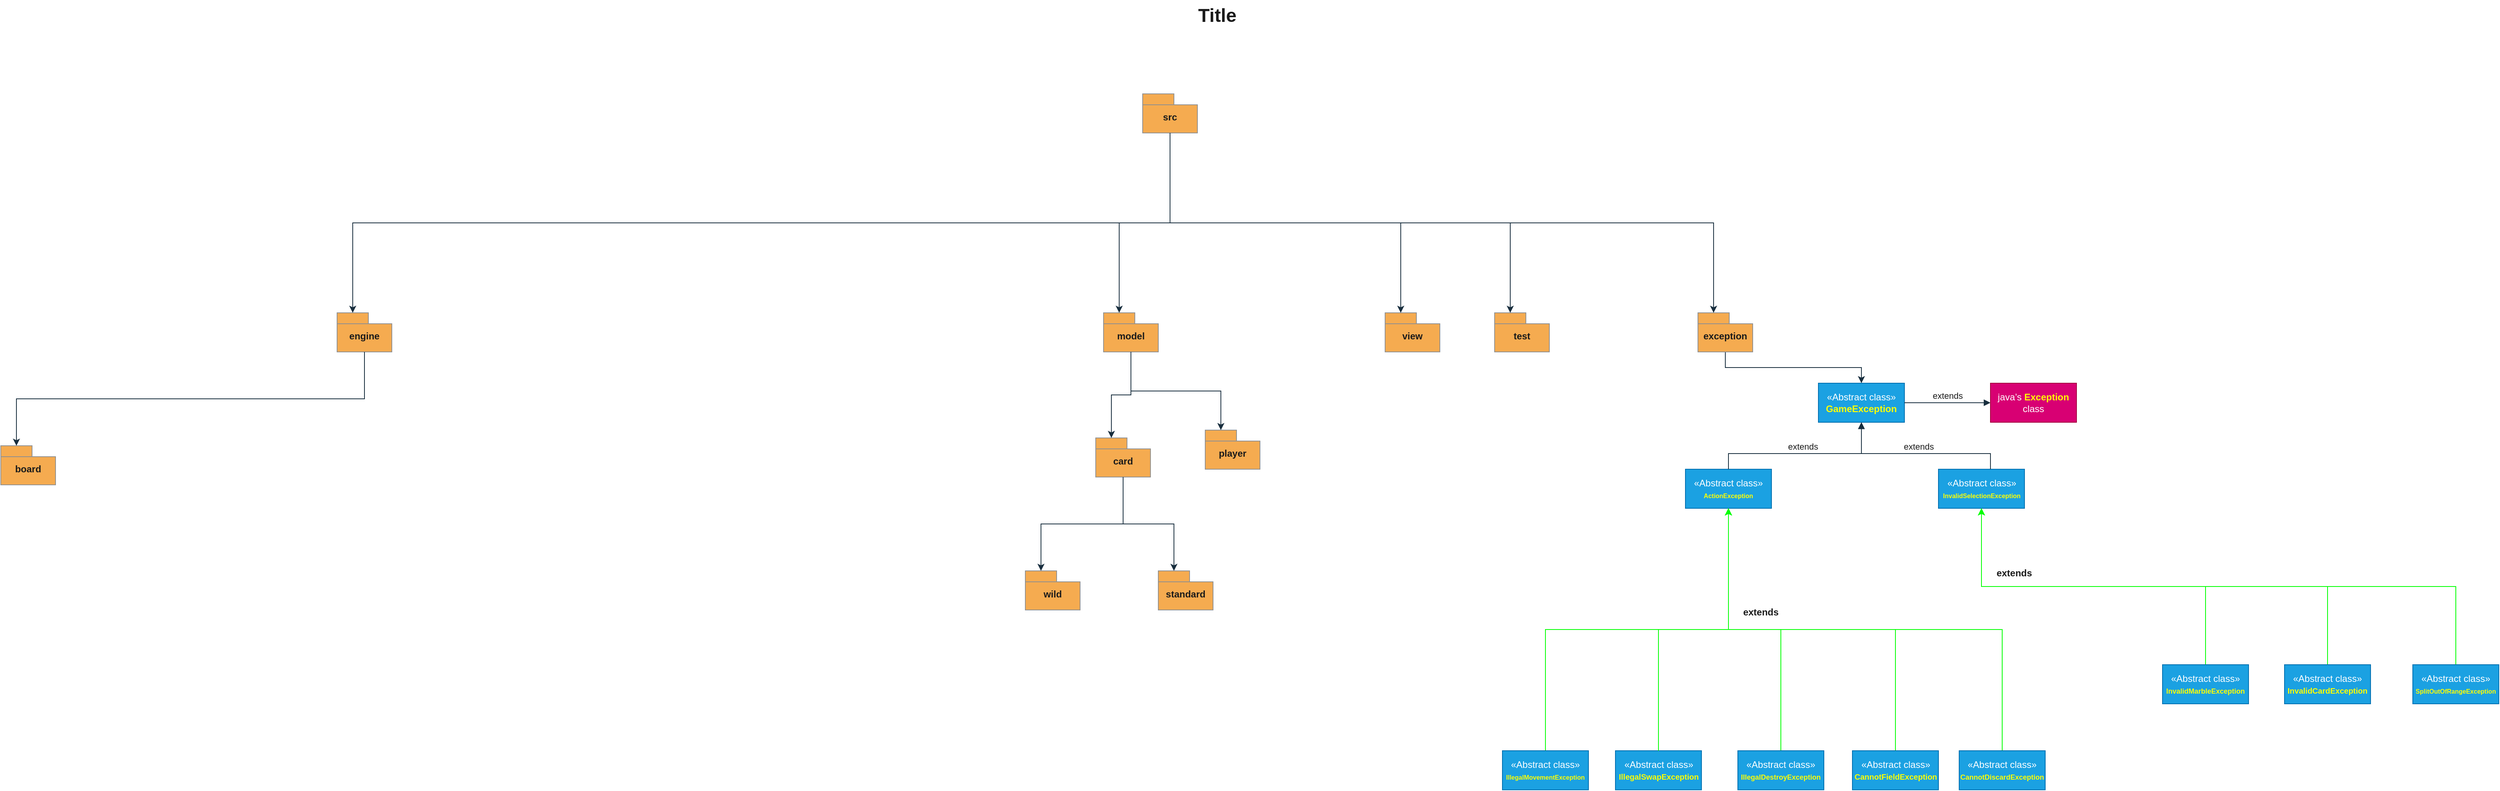 <mxfile version="26.0.16">
  <diagram name="Page-1" id="929967ad-93f9-6ef4-fab6-5d389245f69c">
    <mxGraphModel dx="2025.5" dy="1340" grid="1" gridSize="10" guides="1" tooltips="1" connect="1" arrows="1" fold="1" page="1" pageScale="1.5" pageWidth="583" pageHeight="413" background="none" math="0" shadow="0">
      <root>
        <mxCell id="0" style=";html=1;" />
        <mxCell id="1" style=";html=1;" parent="0" />
        <mxCell id="1672d66443f91eb5-23" value="Title" style="text;strokeColor=none;fillColor=none;html=1;fontSize=24;fontStyle=1;verticalAlign=middle;align=center;labelBackgroundColor=none;fontColor=#1A1A1A;" parent="1" vertex="1">
          <mxGeometry x="120" y="40" width="1510" height="40" as="geometry" />
        </mxCell>
        <mxCell id="GJyTLZVwP8Eoq9_gAep5-1" value="engine" style="shape=folder;fontStyle=1;spacingTop=10;tabWidth=40;tabHeight=14;tabPosition=left;html=1;whiteSpace=wrap;labelBackgroundColor=none;fillColor=#F5AB50;strokeColor=#909090;fontColor=#1A1A1A;" vertex="1" parent="1">
          <mxGeometry x="-250" y="440" width="70" height="50" as="geometry" />
        </mxCell>
        <mxCell id="GJyTLZVwP8Eoq9_gAep5-2" value="model" style="shape=folder;fontStyle=1;spacingTop=10;tabWidth=40;tabHeight=14;tabPosition=left;html=1;whiteSpace=wrap;labelBackgroundColor=none;fillColor=#F5AB50;strokeColor=#909090;fontColor=#1A1A1A;" vertex="1" parent="1">
          <mxGeometry x="730" y="440" width="70" height="50" as="geometry" />
        </mxCell>
        <mxCell id="GJyTLZVwP8Eoq9_gAep5-30" style="edgeStyle=orthogonalEdgeStyle;rounded=0;orthogonalLoop=1;jettySize=auto;html=1;exitX=0.5;exitY=1;exitDx=0;exitDy=0;exitPerimeter=0;entryX=0.5;entryY=0;entryDx=0;entryDy=0;strokeColor=#182E3E;fontColor=#1A1A1A;" edge="1" parent="1" source="GJyTLZVwP8Eoq9_gAep5-3" target="GJyTLZVwP8Eoq9_gAep5-29">
          <mxGeometry relative="1" as="geometry" />
        </mxCell>
        <mxCell id="GJyTLZVwP8Eoq9_gAep5-3" value="exception" style="shape=folder;fontStyle=1;spacingTop=10;tabWidth=40;tabHeight=14;tabPosition=left;html=1;whiteSpace=wrap;labelBackgroundColor=none;fillColor=#F5AB50;strokeColor=#909090;fontColor=#1A1A1A;" vertex="1" parent="1">
          <mxGeometry x="1490" y="440" width="70" height="50" as="geometry" />
        </mxCell>
        <mxCell id="GJyTLZVwP8Eoq9_gAep5-4" value="view" style="shape=folder;fontStyle=1;spacingTop=10;tabWidth=40;tabHeight=14;tabPosition=left;html=1;whiteSpace=wrap;labelBackgroundColor=none;fillColor=#F5AB50;strokeColor=#909090;fontColor=#1A1A1A;" vertex="1" parent="1">
          <mxGeometry x="1090" y="440" width="70" height="50" as="geometry" />
        </mxCell>
        <mxCell id="GJyTLZVwP8Eoq9_gAep5-5" value="board" style="shape=folder;fontStyle=1;spacingTop=10;tabWidth=40;tabHeight=14;tabPosition=left;html=1;whiteSpace=wrap;labelBackgroundColor=none;fillColor=#F5AB50;strokeColor=#909090;fontColor=#1A1A1A;" vertex="1" parent="1">
          <mxGeometry x="-680" y="610" width="70" height="50" as="geometry" />
        </mxCell>
        <mxCell id="GJyTLZVwP8Eoq9_gAep5-8" value="card" style="shape=folder;fontStyle=1;spacingTop=10;tabWidth=40;tabHeight=14;tabPosition=left;html=1;whiteSpace=wrap;labelBackgroundColor=none;fillColor=#F5AB50;strokeColor=#909090;fontColor=#1A1A1A;" vertex="1" parent="1">
          <mxGeometry x="720" y="600" width="70" height="50" as="geometry" />
        </mxCell>
        <mxCell id="GJyTLZVwP8Eoq9_gAep5-9" value="player" style="shape=folder;fontStyle=1;spacingTop=10;tabWidth=40;tabHeight=14;tabPosition=left;html=1;whiteSpace=wrap;labelBackgroundColor=none;fillColor=#F5AB50;strokeColor=#909090;fontColor=#1A1A1A;" vertex="1" parent="1">
          <mxGeometry x="860" y="590" width="70" height="50" as="geometry" />
        </mxCell>
        <mxCell id="GJyTLZVwP8Eoq9_gAep5-11" value="standard" style="shape=folder;fontStyle=1;spacingTop=10;tabWidth=40;tabHeight=14;tabPosition=left;html=1;whiteSpace=wrap;labelBackgroundColor=none;fillColor=#F5AB50;strokeColor=#909090;fontColor=#1A1A1A;" vertex="1" parent="1">
          <mxGeometry x="800" y="770" width="70" height="50" as="geometry" />
        </mxCell>
        <mxCell id="GJyTLZVwP8Eoq9_gAep5-13" value="wild" style="shape=folder;fontStyle=1;spacingTop=10;tabWidth=40;tabHeight=14;tabPosition=left;html=1;whiteSpace=wrap;labelBackgroundColor=none;fillColor=#F5AB50;strokeColor=#909090;fontColor=#1A1A1A;" vertex="1" parent="1">
          <mxGeometry x="630" y="770" width="70" height="50" as="geometry" />
        </mxCell>
        <mxCell id="GJyTLZVwP8Eoq9_gAep5-14" value="test" style="shape=folder;fontStyle=1;spacingTop=10;tabWidth=40;tabHeight=14;tabPosition=left;html=1;whiteSpace=wrap;labelBackgroundColor=none;fillColor=#F5AB50;strokeColor=#909090;fontColor=#1A1A1A;" vertex="1" parent="1">
          <mxGeometry x="1230" y="440" width="70" height="50" as="geometry" />
        </mxCell>
        <mxCell id="GJyTLZVwP8Eoq9_gAep5-18" style="edgeStyle=orthogonalEdgeStyle;rounded=0;orthogonalLoop=1;jettySize=auto;html=1;exitX=0.5;exitY=1;exitDx=0;exitDy=0;exitPerimeter=0;entryX=0;entryY=0;entryDx=20;entryDy=0;entryPerimeter=0;labelBackgroundColor=none;strokeColor=#182E3E;fontColor=default;" edge="1" parent="1" source="GJyTLZVwP8Eoq9_gAep5-16" target="GJyTLZVwP8Eoq9_gAep5-1">
          <mxGeometry relative="1" as="geometry">
            <mxPoint x="560" y="440" as="targetPoint" />
          </mxGeometry>
        </mxCell>
        <mxCell id="GJyTLZVwP8Eoq9_gAep5-16" value="src" style="shape=folder;fontStyle=1;spacingTop=10;tabWidth=40;tabHeight=14;tabPosition=left;html=1;whiteSpace=wrap;labelBackgroundColor=none;fillColor=#F5AB50;strokeColor=#909090;fontColor=#1A1A1A;" vertex="1" parent="1">
          <mxGeometry x="780" y="160" width="70" height="50" as="geometry" />
        </mxCell>
        <mxCell id="GJyTLZVwP8Eoq9_gAep5-19" style="edgeStyle=orthogonalEdgeStyle;rounded=0;orthogonalLoop=1;jettySize=auto;html=1;exitX=0.5;exitY=1;exitDx=0;exitDy=0;exitPerimeter=0;entryX=0;entryY=0;entryDx=20;entryDy=0;entryPerimeter=0;labelBackgroundColor=none;strokeColor=#182E3E;fontColor=default;" edge="1" parent="1" source="GJyTLZVwP8Eoq9_gAep5-16" target="GJyTLZVwP8Eoq9_gAep5-2">
          <mxGeometry relative="1" as="geometry" />
        </mxCell>
        <mxCell id="GJyTLZVwP8Eoq9_gAep5-20" style="edgeStyle=orthogonalEdgeStyle;rounded=0;orthogonalLoop=1;jettySize=auto;html=1;exitX=0.5;exitY=1;exitDx=0;exitDy=0;exitPerimeter=0;labelBackgroundColor=none;strokeColor=#182E3E;fontColor=default;entryX=0;entryY=0;entryDx=20;entryDy=0;entryPerimeter=0;" edge="1" parent="1" source="GJyTLZVwP8Eoq9_gAep5-16" target="GJyTLZVwP8Eoq9_gAep5-3">
          <mxGeometry relative="1" as="geometry">
            <mxPoint x="950" y="440" as="targetPoint" />
          </mxGeometry>
        </mxCell>
        <mxCell id="GJyTLZVwP8Eoq9_gAep5-21" style="edgeStyle=orthogonalEdgeStyle;rounded=0;orthogonalLoop=1;jettySize=auto;html=1;exitX=0.5;exitY=1;exitDx=0;exitDy=0;exitPerimeter=0;entryX=0;entryY=0;entryDx=20;entryDy=0;entryPerimeter=0;labelBackgroundColor=none;strokeColor=#182E3E;fontColor=default;" edge="1" parent="1" source="GJyTLZVwP8Eoq9_gAep5-16" target="GJyTLZVwP8Eoq9_gAep5-4">
          <mxGeometry relative="1" as="geometry" />
        </mxCell>
        <mxCell id="GJyTLZVwP8Eoq9_gAep5-22" style="edgeStyle=orthogonalEdgeStyle;rounded=0;orthogonalLoop=1;jettySize=auto;html=1;exitX=0.5;exitY=1;exitDx=0;exitDy=0;exitPerimeter=0;entryX=0;entryY=0;entryDx=20;entryDy=0;entryPerimeter=0;labelBackgroundColor=none;strokeColor=#182E3E;fontColor=default;" edge="1" parent="1" source="GJyTLZVwP8Eoq9_gAep5-16" target="GJyTLZVwP8Eoq9_gAep5-14">
          <mxGeometry relative="1" as="geometry" />
        </mxCell>
        <mxCell id="GJyTLZVwP8Eoq9_gAep5-23" style="edgeStyle=orthogonalEdgeStyle;rounded=0;orthogonalLoop=1;jettySize=auto;html=1;exitX=0.5;exitY=1;exitDx=0;exitDy=0;exitPerimeter=0;entryX=0;entryY=0;entryDx=20;entryDy=0;entryPerimeter=0;labelBackgroundColor=none;strokeColor=#182E3E;fontColor=default;" edge="1" parent="1" source="GJyTLZVwP8Eoq9_gAep5-1" target="GJyTLZVwP8Eoq9_gAep5-5">
          <mxGeometry relative="1" as="geometry" />
        </mxCell>
        <mxCell id="GJyTLZVwP8Eoq9_gAep5-24" style="edgeStyle=orthogonalEdgeStyle;rounded=0;orthogonalLoop=1;jettySize=auto;html=1;entryX=0;entryY=0;entryDx=20;entryDy=0;entryPerimeter=0;labelBackgroundColor=none;strokeColor=#182E3E;fontColor=default;" edge="1" parent="1" source="GJyTLZVwP8Eoq9_gAep5-2" target="GJyTLZVwP8Eoq9_gAep5-8">
          <mxGeometry relative="1" as="geometry" />
        </mxCell>
        <mxCell id="GJyTLZVwP8Eoq9_gAep5-25" style="edgeStyle=orthogonalEdgeStyle;rounded=0;orthogonalLoop=1;jettySize=auto;html=1;exitX=0.5;exitY=1;exitDx=0;exitDy=0;exitPerimeter=0;entryX=0;entryY=0;entryDx=20;entryDy=0;entryPerimeter=0;labelBackgroundColor=none;strokeColor=#182E3E;fontColor=default;" edge="1" parent="1" source="GJyTLZVwP8Eoq9_gAep5-2" target="GJyTLZVwP8Eoq9_gAep5-9">
          <mxGeometry relative="1" as="geometry" />
        </mxCell>
        <mxCell id="GJyTLZVwP8Eoq9_gAep5-26" style="edgeStyle=orthogonalEdgeStyle;rounded=0;orthogonalLoop=1;jettySize=auto;html=1;exitX=0.5;exitY=1;exitDx=0;exitDy=0;exitPerimeter=0;entryX=0;entryY=0;entryDx=20;entryDy=0;entryPerimeter=0;labelBackgroundColor=none;strokeColor=#182E3E;fontColor=default;" edge="1" parent="1" source="GJyTLZVwP8Eoq9_gAep5-8" target="GJyTLZVwP8Eoq9_gAep5-11">
          <mxGeometry relative="1" as="geometry" />
        </mxCell>
        <mxCell id="GJyTLZVwP8Eoq9_gAep5-27" style="edgeStyle=orthogonalEdgeStyle;rounded=0;orthogonalLoop=1;jettySize=auto;html=1;exitX=0.5;exitY=1;exitDx=0;exitDy=0;exitPerimeter=0;entryX=0;entryY=0;entryDx=20;entryDy=0;entryPerimeter=0;labelBackgroundColor=none;strokeColor=#182E3E;fontColor=default;" edge="1" parent="1" source="GJyTLZVwP8Eoq9_gAep5-8" target="GJyTLZVwP8Eoq9_gAep5-13">
          <mxGeometry relative="1" as="geometry" />
        </mxCell>
        <mxCell id="GJyTLZVwP8Eoq9_gAep5-29" value="«Abstract class»&lt;br&gt;&lt;b&gt;&lt;font style=&quot;color: rgb(255, 255, 0);&quot;&gt;GameException&lt;/font&gt;&lt;/b&gt;" style="html=1;whiteSpace=wrap;strokeColor=#006EAF;fontColor=#ffffff;fillColor=#1ba1e2;" vertex="1" parent="1">
          <mxGeometry x="1644" y="530" width="110" height="50" as="geometry" />
        </mxCell>
        <mxCell id="GJyTLZVwP8Eoq9_gAep5-31" value="extends" style="html=1;verticalAlign=bottom;endArrow=block;curved=0;rounded=0;strokeColor=#182E3E;fontColor=#1A1A1A;exitX=1;exitY=0.5;exitDx=0;exitDy=0;entryX=0;entryY=0.5;entryDx=0;entryDy=0;" edge="1" parent="1" source="GJyTLZVwP8Eoq9_gAep5-29" target="GJyTLZVwP8Eoq9_gAep5-32">
          <mxGeometry width="80" relative="1" as="geometry">
            <mxPoint x="1794" y="480" as="sourcePoint" />
            <mxPoint x="1864" y="555" as="targetPoint" />
            <Array as="points" />
            <mxPoint as="offset" />
          </mxGeometry>
        </mxCell>
        <mxCell id="GJyTLZVwP8Eoq9_gAep5-32" value="java’s &lt;b&gt;&lt;font style=&quot;color: rgb(255, 255, 0);&quot;&gt;Exception &lt;/font&gt;&lt;/b&gt;class" style="html=1;whiteSpace=wrap;strokeColor=#A50040;fillColor=#d80073;fontColor=#ffffff;" vertex="1" parent="1">
          <mxGeometry x="1864" y="530" width="110" height="50" as="geometry" />
        </mxCell>
        <mxCell id="GJyTLZVwP8Eoq9_gAep5-33" value="«Abstract class»&lt;br&gt;&lt;font color=&quot;#ffff00&quot;&gt;&lt;span style=&quot;font-size: 8px;&quot;&gt;&lt;b&gt;ActionException&lt;/b&gt;&lt;/span&gt;&lt;/font&gt;" style="html=1;whiteSpace=wrap;strokeColor=#006EAF;fontColor=#ffffff;fillColor=#1ba1e2;" vertex="1" parent="1">
          <mxGeometry x="1474" y="640" width="110" height="50" as="geometry" />
        </mxCell>
        <mxCell id="GJyTLZVwP8Eoq9_gAep5-34" value="«Abstract class»&lt;br&gt;&lt;font style=&quot;color: rgb(255, 255, 0); font-size: 8px;&quot;&gt;&lt;b&gt;InvalidSelectionException&lt;/b&gt;&lt;/font&gt;" style="html=1;whiteSpace=wrap;strokeColor=#006EAF;fontColor=#ffffff;fillColor=#1ba1e2;" vertex="1" parent="1">
          <mxGeometry x="1797.5" y="640" width="110" height="50" as="geometry" />
        </mxCell>
        <mxCell id="GJyTLZVwP8Eoq9_gAep5-57" style="edgeStyle=orthogonalEdgeStyle;rounded=0;orthogonalLoop=1;jettySize=auto;html=1;exitX=0.5;exitY=0;exitDx=0;exitDy=0;entryX=0.5;entryY=1;entryDx=0;entryDy=0;strokeColor=#00FF00;fontColor=#1A1A1A;" edge="1" parent="1" source="GJyTLZVwP8Eoq9_gAep5-35" target="GJyTLZVwP8Eoq9_gAep5-33">
          <mxGeometry relative="1" as="geometry">
            <mxPoint x="1276" y="1000" as="sourcePoint" />
          </mxGeometry>
        </mxCell>
        <mxCell id="GJyTLZVwP8Eoq9_gAep5-35" value="«Abstract class»&lt;br&gt;&lt;font style=&quot;font-size: 8px;&quot; color=&quot;#ffff00&quot;&gt;&lt;b style=&quot;&quot;&gt;IllegalMovementException&lt;/b&gt;&lt;/font&gt;" style="html=1;whiteSpace=wrap;strokeColor=#006EAF;fontColor=#ffffff;fillColor=#1ba1e2;" vertex="1" parent="1">
          <mxGeometry x="1240" y="1000" width="110" height="50" as="geometry" />
        </mxCell>
        <mxCell id="GJyTLZVwP8Eoq9_gAep5-36" value="«Abstract class»&lt;br&gt;&lt;font style=&quot;font-size: 10px;&quot; color=&quot;#ffff00&quot;&gt;&lt;b style=&quot;&quot;&gt;IllegalSwapException&lt;/b&gt;&lt;/font&gt;" style="html=1;whiteSpace=wrap;strokeColor=#006EAF;fontColor=#ffffff;fillColor=#1ba1e2;" vertex="1" parent="1">
          <mxGeometry x="1384.5" y="1000" width="110" height="50" as="geometry" />
        </mxCell>
        <mxCell id="GJyTLZVwP8Eoq9_gAep5-60" style="edgeStyle=orthogonalEdgeStyle;rounded=0;orthogonalLoop=1;jettySize=auto;html=1;exitX=0.5;exitY=0;exitDx=0;exitDy=0;entryX=0.5;entryY=1;entryDx=0;entryDy=0;strokeColor=#00FF00;fontColor=#1A1A1A;" edge="1" parent="1" source="GJyTLZVwP8Eoq9_gAep5-37" target="GJyTLZVwP8Eoq9_gAep5-33">
          <mxGeometry relative="1" as="geometry" />
        </mxCell>
        <mxCell id="GJyTLZVwP8Eoq9_gAep5-37" value="«Abstract class»&lt;br&gt;&lt;font style=&quot;font-size: 9px;&quot; color=&quot;#ffff00&quot;&gt;&lt;b style=&quot;&quot;&gt;IllegalDestroyException&lt;/b&gt;&lt;/font&gt;" style="html=1;whiteSpace=wrap;strokeColor=#006EAF;fontColor=#ffffff;fillColor=#1ba1e2;" vertex="1" parent="1">
          <mxGeometry x="1541" y="1000" width="110" height="50" as="geometry" />
        </mxCell>
        <mxCell id="GJyTLZVwP8Eoq9_gAep5-38" value="extends" style="html=1;verticalAlign=bottom;endArrow=block;curved=0;rounded=0;strokeColor=#182E3E;fontColor=#1A1A1A;exitX=0.5;exitY=0;exitDx=0;exitDy=0;entryX=0.5;entryY=1;entryDx=0;entryDy=0;" edge="1" parent="1" source="GJyTLZVwP8Eoq9_gAep5-33" target="GJyTLZVwP8Eoq9_gAep5-29">
          <mxGeometry width="80" relative="1" as="geometry">
            <mxPoint x="1774" y="565" as="sourcePoint" />
            <mxPoint x="1734" y="590" as="targetPoint" />
            <Array as="points">
              <mxPoint x="1529" y="620" />
              <mxPoint x="1699" y="620" />
            </Array>
            <mxPoint as="offset" />
          </mxGeometry>
        </mxCell>
        <mxCell id="GJyTLZVwP8Eoq9_gAep5-39" value="extends" style="html=1;verticalAlign=bottom;endArrow=block;curved=0;rounded=0;strokeColor=#182E3E;fontColor=#1A1A1A;exitX=0.5;exitY=0;exitDx=0;exitDy=0;entryX=0.5;entryY=1;entryDx=0;entryDy=0;" edge="1" parent="1" target="GJyTLZVwP8Eoq9_gAep5-29">
          <mxGeometry width="80" relative="1" as="geometry">
            <mxPoint x="1864" y="640" as="sourcePoint" />
            <mxPoint x="1674" y="600" as="targetPoint" />
            <Array as="points">
              <mxPoint x="1864" y="620" />
              <mxPoint x="1699" y="620" />
            </Array>
            <mxPoint as="offset" />
          </mxGeometry>
        </mxCell>
        <mxCell id="GJyTLZVwP8Eoq9_gAep5-48" style="edgeStyle=orthogonalEdgeStyle;rounded=0;orthogonalLoop=1;jettySize=auto;html=1;exitX=0.5;exitY=0;exitDx=0;exitDy=0;entryX=0.5;entryY=1;entryDx=0;entryDy=0;strokeColor=#00FF00;fontColor=#1A1A1A;" edge="1" parent="1" source="GJyTLZVwP8Eoq9_gAep5-42" target="GJyTLZVwP8Eoq9_gAep5-34">
          <mxGeometry relative="1" as="geometry" />
        </mxCell>
        <mxCell id="GJyTLZVwP8Eoq9_gAep5-42" value="«Abstract class»&lt;br&gt;&lt;font style=&quot;font-size: 9px; color: rgb(255, 255, 0);&quot;&gt;&lt;b style=&quot;&quot;&gt;InvalidMarbleException&lt;/b&gt;&lt;/font&gt;" style="html=1;whiteSpace=wrap;strokeColor=#006EAF;fontColor=#ffffff;fillColor=#1ba1e2;" vertex="1" parent="1">
          <mxGeometry x="2084" y="890" width="110" height="50" as="geometry" />
        </mxCell>
        <mxCell id="GJyTLZVwP8Eoq9_gAep5-45" style="edgeStyle=orthogonalEdgeStyle;rounded=0;orthogonalLoop=1;jettySize=auto;html=1;exitX=0.5;exitY=0;exitDx=0;exitDy=0;entryX=0.5;entryY=1;entryDx=0;entryDy=0;strokeColor=#00FF00;fontColor=#1A1A1A;" edge="1" parent="1" source="GJyTLZVwP8Eoq9_gAep5-43" target="GJyTLZVwP8Eoq9_gAep5-34">
          <mxGeometry relative="1" as="geometry" />
        </mxCell>
        <mxCell id="GJyTLZVwP8Eoq9_gAep5-43" value="«Abstract class»&lt;br&gt;&lt;font style=&quot;font-size: 8px;&quot; color=&quot;#ffff00&quot;&gt;&lt;b style=&quot;&quot;&gt;SplitOutOfRangeException&lt;/b&gt;&lt;/font&gt;" style="html=1;whiteSpace=wrap;strokeColor=#006EAF;fontColor=#ffffff;fillColor=#1ba1e2;" vertex="1" parent="1">
          <mxGeometry x="2404" y="890" width="110" height="50" as="geometry" />
        </mxCell>
        <mxCell id="GJyTLZVwP8Eoq9_gAep5-47" style="edgeStyle=orthogonalEdgeStyle;rounded=0;orthogonalLoop=1;jettySize=auto;html=1;exitX=0.5;exitY=0;exitDx=0;exitDy=0;strokeColor=#00FF00;fontColor=#1A1A1A;entryX=0.5;entryY=1;entryDx=0;entryDy=0;" edge="1" parent="1" source="GJyTLZVwP8Eoq9_gAep5-44" target="GJyTLZVwP8Eoq9_gAep5-34">
          <mxGeometry relative="1" as="geometry">
            <mxPoint x="1894" y="720" as="targetPoint" />
          </mxGeometry>
        </mxCell>
        <mxCell id="GJyTLZVwP8Eoq9_gAep5-44" value="«Abstract class»&lt;br&gt;&lt;font style=&quot;font-size: 10px; color: rgb(255, 255, 0);&quot;&gt;&lt;b&gt;InvalidCardException&lt;/b&gt;&lt;/font&gt;" style="html=1;whiteSpace=wrap;strokeColor=#006EAF;fontColor=#ffffff;fillColor=#1ba1e2;" vertex="1" parent="1">
          <mxGeometry x="2240" y="890" width="110" height="50" as="geometry" />
        </mxCell>
        <mxCell id="GJyTLZVwP8Eoq9_gAep5-49" value="extends" style="text;align=center;fontStyle=1;verticalAlign=middle;spacingLeft=3;spacingRight=3;strokeColor=none;rotatable=0;points=[[0,0.5],[1,0.5]];portConstraint=eastwest;html=1;fontColor=#1A1A1A;flipV=1;flipH=1;" vertex="1" parent="1">
          <mxGeometry x="1854" y="760" width="80" height="26" as="geometry" />
        </mxCell>
        <mxCell id="GJyTLZVwP8Eoq9_gAep5-56" style="edgeStyle=orthogonalEdgeStyle;rounded=0;orthogonalLoop=1;jettySize=auto;html=1;exitX=0.5;exitY=0;exitDx=0;exitDy=0;strokeColor=#00FF00;fontColor=#1A1A1A;entryX=0.5;entryY=1;entryDx=0;entryDy=0;" edge="1" parent="1" source="GJyTLZVwP8Eoq9_gAep5-36" target="GJyTLZVwP8Eoq9_gAep5-33">
          <mxGeometry relative="1" as="geometry">
            <mxPoint x="1974" y="900" as="sourcePoint" />
            <mxPoint x="1532" y="700" as="targetPoint" />
          </mxGeometry>
        </mxCell>
        <mxCell id="GJyTLZVwP8Eoq9_gAep5-62" style="edgeStyle=orthogonalEdgeStyle;rounded=0;orthogonalLoop=1;jettySize=auto;html=1;exitX=0.5;exitY=0;exitDx=0;exitDy=0;strokeColor=#00FF00;fontColor=#1A1A1A;entryX=0.5;entryY=1;entryDx=0;entryDy=0;" edge="1" parent="1" source="GJyTLZVwP8Eoq9_gAep5-58" target="GJyTLZVwP8Eoq9_gAep5-33">
          <mxGeometry relative="1" as="geometry">
            <mxPoint x="1644" y="710" as="targetPoint" />
          </mxGeometry>
        </mxCell>
        <mxCell id="GJyTLZVwP8Eoq9_gAep5-58" value="«Abstract class»&lt;br&gt;&lt;font style=&quot;font-size: 9px;&quot; color=&quot;#ffff00&quot;&gt;&lt;b style=&quot;&quot;&gt;CannotDiscardException&lt;/b&gt;&lt;/font&gt;" style="html=1;whiteSpace=wrap;strokeColor=#006EAF;fontColor=#ffffff;fillColor=#1ba1e2;" vertex="1" parent="1">
          <mxGeometry x="1824" y="1000" width="110" height="50" as="geometry" />
        </mxCell>
        <mxCell id="GJyTLZVwP8Eoq9_gAep5-61" style="edgeStyle=orthogonalEdgeStyle;rounded=0;orthogonalLoop=1;jettySize=auto;html=1;exitX=0.5;exitY=0;exitDx=0;exitDy=0;entryX=0.5;entryY=1;entryDx=0;entryDy=0;strokeColor=#00FF00;fontColor=#1A1A1A;" edge="1" parent="1" source="GJyTLZVwP8Eoq9_gAep5-59" target="GJyTLZVwP8Eoq9_gAep5-33">
          <mxGeometry relative="1" as="geometry" />
        </mxCell>
        <mxCell id="GJyTLZVwP8Eoq9_gAep5-59" value="«Abstract class»&lt;br&gt;&lt;font size=&quot;1&quot; color=&quot;#ffff00&quot;&gt;&lt;b&gt;CannotFieldException&lt;/b&gt;&lt;/font&gt;" style="html=1;whiteSpace=wrap;strokeColor=#006EAF;fontColor=#ffffff;fillColor=#1ba1e2;" vertex="1" parent="1">
          <mxGeometry x="1687.5" y="1000" width="110" height="50" as="geometry" />
        </mxCell>
        <mxCell id="GJyTLZVwP8Eoq9_gAep5-63" value="extends" style="text;align=center;fontStyle=1;verticalAlign=middle;spacingLeft=3;spacingRight=3;strokeColor=none;rotatable=0;points=[[0,0.5],[1,0.5]];portConstraint=eastwest;html=1;fontColor=#1A1A1A;flipV=1;flipH=1;" vertex="1" parent="1">
          <mxGeometry x="1530" y="810" width="80" height="26" as="geometry" />
        </mxCell>
      </root>
    </mxGraphModel>
  </diagram>
</mxfile>
